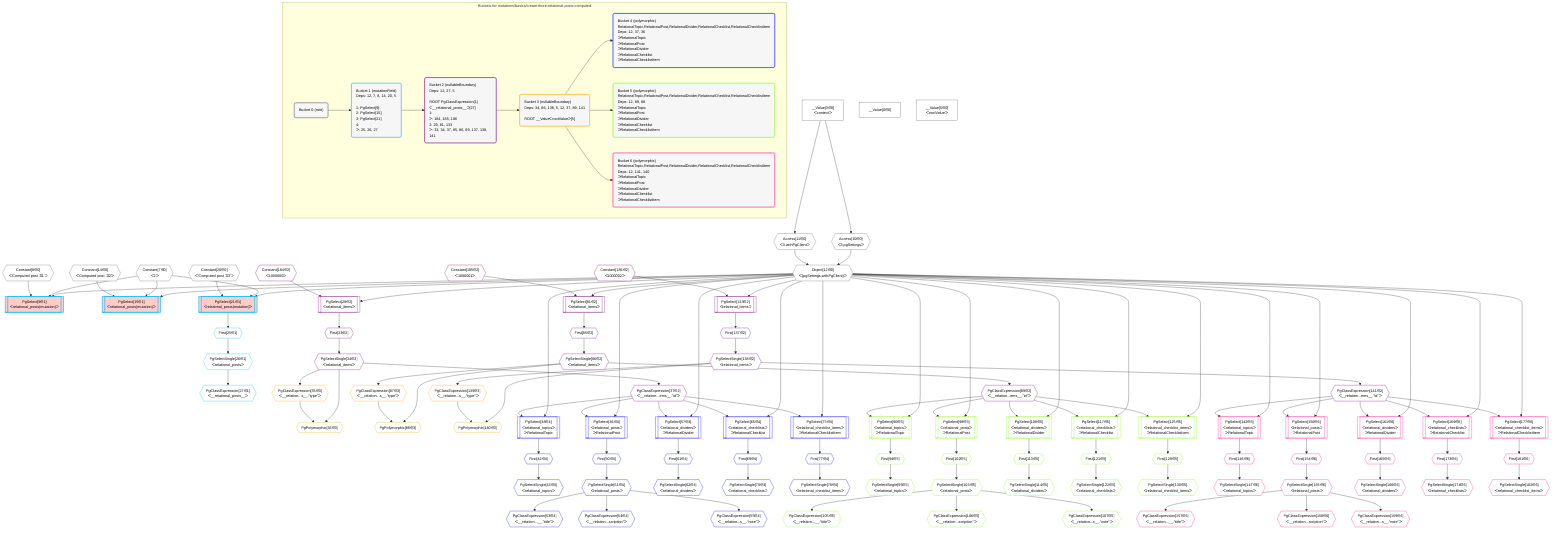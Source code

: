 %%{init: {'themeVariables': { 'fontSize': '12px'}}}%%
graph TD
    classDef path fill:#eee,stroke:#000,color:#000
    classDef plan fill:#fff,stroke-width:1px,color:#000
    classDef itemplan fill:#fff,stroke-width:2px,color:#000
    classDef unbatchedplan fill:#dff,stroke-width:1px,color:#000
    classDef sideeffectplan fill:#fcc,stroke-width:2px,color:#000
    classDef bucket fill:#f6f6f6,color:#000,stroke-width:2px,text-align:left


    %% plan dependencies
    Object12{{"Object[12∈0]<br />ᐸ{pgSettings,withPgClient}ᐳ"}}:::plan
    Access10{{"Access[10∈0]<br />ᐸ3.pgSettingsᐳ"}}:::plan
    Access11{{"Access[11∈0]<br />ᐸ3.withPgClientᐳ"}}:::plan
    Access10 & Access11 --> Object12
    __Value3["__Value[3∈0]<br />ᐸcontextᐳ"]:::plan
    __Value3 --> Access10
    __Value3 --> Access11
    __Value0["__Value[0∈0]"]:::plan
    __Value5["__Value[5∈0]<br />ᐸrootValueᐳ"]:::plan
    Constant7{{"Constant[7∈0]<br />ᐸ2ᐳ"}}:::plan
    Constant8{{"Constant[8∈0]<br />ᐸ'Computed post ꖛ1'ᐳ"}}:::plan
    Constant14{{"Constant[14∈0]<br />ᐸ'Computed post ꖛ2'ᐳ"}}:::plan
    Constant20{{"Constant[20∈0]<br />ᐸ'Computed post ꖛ3'ᐳ"}}:::plan
    PgSelect9[["PgSelect[9∈1]<br />ᐸrelational_posts(mutation)ᐳ"]]:::sideeffectplan
    Object12 & Constant7 & Constant8 --> PgSelect9
    PgSelect15[["PgSelect[15∈1]<br />ᐸrelational_posts(mutation)ᐳ"]]:::sideeffectplan
    Object12 & Constant7 & Constant14 --> PgSelect15
    PgSelect21[["PgSelect[21∈1]<br />ᐸrelational_posts(mutation)ᐳ"]]:::sideeffectplan
    Object12 & Constant7 & Constant20 --> PgSelect21
    First25{{"First[25∈1]"}}:::plan
    PgSelect21 --> First25
    PgSelectSingle26{{"PgSelectSingle[26∈1]<br />ᐸrelational_postsᐳ"}}:::plan
    First25 --> PgSelectSingle26
    PgClassExpression27{{"PgClassExpression[27∈1]<br />ᐸ__relational_posts__ᐳ"}}:::plan
    PgSelectSingle26 --> PgClassExpression27
    PgSelect29[["PgSelect[29∈2]<br />ᐸrelational_itemsᐳ"]]:::plan
    Constant184{{"Constant[184∈2]<br />ᐸ1000000ᐳ"}}:::plan
    Object12 & Constant184 --> PgSelect29
    PgSelect81[["PgSelect[81∈2]<br />ᐸrelational_itemsᐳ"]]:::plan
    Constant185{{"Constant[185∈2]<br />ᐸ1000001ᐳ"}}:::plan
    Object12 & Constant185 --> PgSelect81
    PgSelect133[["PgSelect[133∈2]<br />ᐸrelational_itemsᐳ"]]:::plan
    Constant186{{"Constant[186∈2]<br />ᐸ1000002ᐳ"}}:::plan
    Object12 & Constant186 --> PgSelect133
    First33{{"First[33∈2]"}}:::plan
    PgSelect29 --> First33
    PgSelectSingle34{{"PgSelectSingle[34∈2]<br />ᐸrelational_itemsᐳ"}}:::plan
    First33 --> PgSelectSingle34
    PgClassExpression37{{"PgClassExpression[37∈2]<br />ᐸ__relation...ems__.”id”ᐳ"}}:::plan
    PgSelectSingle34 --> PgClassExpression37
    First85{{"First[85∈2]"}}:::plan
    PgSelect81 --> First85
    PgSelectSingle86{{"PgSelectSingle[86∈2]<br />ᐸrelational_itemsᐳ"}}:::plan
    First85 --> PgSelectSingle86
    PgClassExpression89{{"PgClassExpression[89∈2]<br />ᐸ__relation...ems__.”id”ᐳ"}}:::plan
    PgSelectSingle86 --> PgClassExpression89
    First137{{"First[137∈2]"}}:::plan
    PgSelect133 --> First137
    PgSelectSingle138{{"PgSelectSingle[138∈2]<br />ᐸrelational_itemsᐳ"}}:::plan
    First137 --> PgSelectSingle138
    PgClassExpression141{{"PgClassExpression[141∈2]<br />ᐸ__relation...ems__.”id”ᐳ"}}:::plan
    PgSelectSingle138 --> PgClassExpression141
    PgPolymorphic36{{"PgPolymorphic[36∈3]"}}:::plan
    PgClassExpression35{{"PgClassExpression[35∈3]<br />ᐸ__relation...s__.”type”ᐳ"}}:::plan
    PgSelectSingle34 & PgClassExpression35 --> PgPolymorphic36
    PgPolymorphic88{{"PgPolymorphic[88∈3]"}}:::plan
    PgClassExpression87{{"PgClassExpression[87∈3]<br />ᐸ__relation...s__.”type”ᐳ"}}:::plan
    PgSelectSingle86 & PgClassExpression87 --> PgPolymorphic88
    PgPolymorphic140{{"PgPolymorphic[140∈3]"}}:::plan
    PgClassExpression139{{"PgClassExpression[139∈3]<br />ᐸ__relation...s__.”type”ᐳ"}}:::plan
    PgSelectSingle138 & PgClassExpression139 --> PgPolymorphic140
    PgSelectSingle34 --> PgClassExpression35
    PgSelectSingle86 --> PgClassExpression87
    PgSelectSingle138 --> PgClassExpression139
    PgSelect38[["PgSelect[38∈4]<br />ᐸrelational_topicsᐳ<br />ᐳRelationalTopic"]]:::plan
    Object12 & PgClassExpression37 --> PgSelect38
    PgSelect46[["PgSelect[46∈4]<br />ᐸrelational_postsᐳ<br />ᐳRelationalPost"]]:::plan
    Object12 & PgClassExpression37 --> PgSelect46
    PgSelect57[["PgSelect[57∈4]<br />ᐸrelational_dividersᐳ<br />ᐳRelationalDivider"]]:::plan
    Object12 & PgClassExpression37 --> PgSelect57
    PgSelect65[["PgSelect[65∈4]<br />ᐸrelational_checklistsᐳ<br />ᐳRelationalChecklist"]]:::plan
    Object12 & PgClassExpression37 --> PgSelect65
    PgSelect73[["PgSelect[73∈4]<br />ᐸrelational_checklist_itemsᐳ<br />ᐳRelationalChecklistItem"]]:::plan
    Object12 & PgClassExpression37 --> PgSelect73
    First42{{"First[42∈4]"}}:::plan
    PgSelect38 --> First42
    PgSelectSingle43{{"PgSelectSingle[43∈4]<br />ᐸrelational_topicsᐳ"}}:::plan
    First42 --> PgSelectSingle43
    First50{{"First[50∈4]"}}:::plan
    PgSelect46 --> First50
    PgSelectSingle51{{"PgSelectSingle[51∈4]<br />ᐸrelational_postsᐳ"}}:::plan
    First50 --> PgSelectSingle51
    PgClassExpression53{{"PgClassExpression[53∈4]<br />ᐸ__relation...__.”title”ᐳ"}}:::plan
    PgSelectSingle51 --> PgClassExpression53
    PgClassExpression54{{"PgClassExpression[54∈4]<br />ᐸ__relation...scription”ᐳ"}}:::plan
    PgSelectSingle51 --> PgClassExpression54
    PgClassExpression55{{"PgClassExpression[55∈4]<br />ᐸ__relation...s__.”note”ᐳ"}}:::plan
    PgSelectSingle51 --> PgClassExpression55
    First61{{"First[61∈4]"}}:::plan
    PgSelect57 --> First61
    PgSelectSingle62{{"PgSelectSingle[62∈4]<br />ᐸrelational_dividersᐳ"}}:::plan
    First61 --> PgSelectSingle62
    First69{{"First[69∈4]"}}:::plan
    PgSelect65 --> First69
    PgSelectSingle70{{"PgSelectSingle[70∈4]<br />ᐸrelational_checklistsᐳ"}}:::plan
    First69 --> PgSelectSingle70
    First77{{"First[77∈4]"}}:::plan
    PgSelect73 --> First77
    PgSelectSingle78{{"PgSelectSingle[78∈4]<br />ᐸrelational_checklist_itemsᐳ"}}:::plan
    First77 --> PgSelectSingle78
    PgSelect90[["PgSelect[90∈5]<br />ᐸrelational_topicsᐳ<br />ᐳRelationalTopic"]]:::plan
    Object12 & PgClassExpression89 --> PgSelect90
    PgSelect98[["PgSelect[98∈5]<br />ᐸrelational_postsᐳ<br />ᐳRelationalPost"]]:::plan
    Object12 & PgClassExpression89 --> PgSelect98
    PgSelect109[["PgSelect[109∈5]<br />ᐸrelational_dividersᐳ<br />ᐳRelationalDivider"]]:::plan
    Object12 & PgClassExpression89 --> PgSelect109
    PgSelect117[["PgSelect[117∈5]<br />ᐸrelational_checklistsᐳ<br />ᐳRelationalChecklist"]]:::plan
    Object12 & PgClassExpression89 --> PgSelect117
    PgSelect125[["PgSelect[125∈5]<br />ᐸrelational_checklist_itemsᐳ<br />ᐳRelationalChecklistItem"]]:::plan
    Object12 & PgClassExpression89 --> PgSelect125
    First94{{"First[94∈5]"}}:::plan
    PgSelect90 --> First94
    PgSelectSingle95{{"PgSelectSingle[95∈5]<br />ᐸrelational_topicsᐳ"}}:::plan
    First94 --> PgSelectSingle95
    First102{{"First[102∈5]"}}:::plan
    PgSelect98 --> First102
    PgSelectSingle103{{"PgSelectSingle[103∈5]<br />ᐸrelational_postsᐳ"}}:::plan
    First102 --> PgSelectSingle103
    PgClassExpression105{{"PgClassExpression[105∈5]<br />ᐸ__relation...__.”title”ᐳ"}}:::plan
    PgSelectSingle103 --> PgClassExpression105
    PgClassExpression106{{"PgClassExpression[106∈5]<br />ᐸ__relation...scription”ᐳ"}}:::plan
    PgSelectSingle103 --> PgClassExpression106
    PgClassExpression107{{"PgClassExpression[107∈5]<br />ᐸ__relation...s__.”note”ᐳ"}}:::plan
    PgSelectSingle103 --> PgClassExpression107
    First113{{"First[113∈5]"}}:::plan
    PgSelect109 --> First113
    PgSelectSingle114{{"PgSelectSingle[114∈5]<br />ᐸrelational_dividersᐳ"}}:::plan
    First113 --> PgSelectSingle114
    First121{{"First[121∈5]"}}:::plan
    PgSelect117 --> First121
    PgSelectSingle122{{"PgSelectSingle[122∈5]<br />ᐸrelational_checklistsᐳ"}}:::plan
    First121 --> PgSelectSingle122
    First129{{"First[129∈5]"}}:::plan
    PgSelect125 --> First129
    PgSelectSingle130{{"PgSelectSingle[130∈5]<br />ᐸrelational_checklist_itemsᐳ"}}:::plan
    First129 --> PgSelectSingle130
    PgSelect142[["PgSelect[142∈6]<br />ᐸrelational_topicsᐳ<br />ᐳRelationalTopic"]]:::plan
    Object12 & PgClassExpression141 --> PgSelect142
    PgSelect150[["PgSelect[150∈6]<br />ᐸrelational_postsᐳ<br />ᐳRelationalPost"]]:::plan
    Object12 & PgClassExpression141 --> PgSelect150
    PgSelect161[["PgSelect[161∈6]<br />ᐸrelational_dividersᐳ<br />ᐳRelationalDivider"]]:::plan
    Object12 & PgClassExpression141 --> PgSelect161
    PgSelect169[["PgSelect[169∈6]<br />ᐸrelational_checklistsᐳ<br />ᐳRelationalChecklist"]]:::plan
    Object12 & PgClassExpression141 --> PgSelect169
    PgSelect177[["PgSelect[177∈6]<br />ᐸrelational_checklist_itemsᐳ<br />ᐳRelationalChecklistItem"]]:::plan
    Object12 & PgClassExpression141 --> PgSelect177
    First146{{"First[146∈6]"}}:::plan
    PgSelect142 --> First146
    PgSelectSingle147{{"PgSelectSingle[147∈6]<br />ᐸrelational_topicsᐳ"}}:::plan
    First146 --> PgSelectSingle147
    First154{{"First[154∈6]"}}:::plan
    PgSelect150 --> First154
    PgSelectSingle155{{"PgSelectSingle[155∈6]<br />ᐸrelational_postsᐳ"}}:::plan
    First154 --> PgSelectSingle155
    PgClassExpression157{{"PgClassExpression[157∈6]<br />ᐸ__relation...__.”title”ᐳ"}}:::plan
    PgSelectSingle155 --> PgClassExpression157
    PgClassExpression158{{"PgClassExpression[158∈6]<br />ᐸ__relation...scription”ᐳ"}}:::plan
    PgSelectSingle155 --> PgClassExpression158
    PgClassExpression159{{"PgClassExpression[159∈6]<br />ᐸ__relation...s__.”note”ᐳ"}}:::plan
    PgSelectSingle155 --> PgClassExpression159
    First165{{"First[165∈6]"}}:::plan
    PgSelect161 --> First165
    PgSelectSingle166{{"PgSelectSingle[166∈6]<br />ᐸrelational_dividersᐳ"}}:::plan
    First165 --> PgSelectSingle166
    First173{{"First[173∈6]"}}:::plan
    PgSelect169 --> First173
    PgSelectSingle174{{"PgSelectSingle[174∈6]<br />ᐸrelational_checklistsᐳ"}}:::plan
    First173 --> PgSelectSingle174
    First181{{"First[181∈6]"}}:::plan
    PgSelect177 --> First181
    PgSelectSingle182{{"PgSelectSingle[182∈6]<br />ᐸrelational_checklist_itemsᐳ"}}:::plan
    First181 --> PgSelectSingle182

    %% define steps

    subgraph "Buckets for mutations/basics/create-three-relational-posts-computed"
    Bucket0("Bucket 0 (root)"):::bucket
    classDef bucket0 stroke:#696969
    class Bucket0,__Value0,__Value3,__Value5,Constant7,Constant8,Access10,Access11,Object12,Constant14,Constant20 bucket0
    Bucket1("Bucket 1 (mutationField)<br />Deps: 12, 7, 8, 14, 20, 5<br /><br />1: PgSelect[9]<br />2: PgSelect[15]<br />3: PgSelect[21]<br />4: <br />ᐳ: 25, 26, 27"):::bucket
    classDef bucket1 stroke:#00bfff
    class Bucket1,PgSelect9,PgSelect15,PgSelect21,First25,PgSelectSingle26,PgClassExpression27 bucket1
    Bucket2("Bucket 2 (nullableBoundary)<br />Deps: 12, 27, 5<br /><br />ROOT PgClassExpression{1}ᐸ__relational_posts__ᐳ[27]<br />1: <br />ᐳ: 184, 185, 186<br />2: 29, 81, 133<br />ᐳ: 33, 34, 37, 85, 86, 89, 137, 138, 141"):::bucket
    classDef bucket2 stroke:#7f007f
    class Bucket2,PgSelect29,First33,PgSelectSingle34,PgClassExpression37,PgSelect81,First85,PgSelectSingle86,PgClassExpression89,PgSelect133,First137,PgSelectSingle138,PgClassExpression141,Constant184,Constant185,Constant186 bucket2
    Bucket3("Bucket 3 (nullableBoundary)<br />Deps: 34, 86, 138, 5, 12, 37, 89, 141<br /><br />ROOT __ValueᐸrootValueᐳ[5]"):::bucket
    classDef bucket3 stroke:#ffa500
    class Bucket3,PgClassExpression35,PgPolymorphic36,PgClassExpression87,PgPolymorphic88,PgClassExpression139,PgPolymorphic140 bucket3
    Bucket4("Bucket 4 (polymorphic)<br />RelationalTopic,RelationalPost,RelationalDivider,RelationalChecklist,RelationalChecklistItem<br />Deps: 12, 37, 36<br />ᐳRelationalTopic<br />ᐳRelationalPost<br />ᐳRelationalDivider<br />ᐳRelationalChecklist<br />ᐳRelationalChecklistItem"):::bucket
    classDef bucket4 stroke:#0000ff
    class Bucket4,PgSelect38,First42,PgSelectSingle43,PgSelect46,First50,PgSelectSingle51,PgClassExpression53,PgClassExpression54,PgClassExpression55,PgSelect57,First61,PgSelectSingle62,PgSelect65,First69,PgSelectSingle70,PgSelect73,First77,PgSelectSingle78 bucket4
    Bucket5("Bucket 5 (polymorphic)<br />RelationalTopic,RelationalPost,RelationalDivider,RelationalChecklist,RelationalChecklistItem<br />Deps: 12, 89, 88<br />ᐳRelationalTopic<br />ᐳRelationalPost<br />ᐳRelationalDivider<br />ᐳRelationalChecklist<br />ᐳRelationalChecklistItem"):::bucket
    classDef bucket5 stroke:#7fff00
    class Bucket5,PgSelect90,First94,PgSelectSingle95,PgSelect98,First102,PgSelectSingle103,PgClassExpression105,PgClassExpression106,PgClassExpression107,PgSelect109,First113,PgSelectSingle114,PgSelect117,First121,PgSelectSingle122,PgSelect125,First129,PgSelectSingle130 bucket5
    Bucket6("Bucket 6 (polymorphic)<br />RelationalTopic,RelationalPost,RelationalDivider,RelationalChecklist,RelationalChecklistItem<br />Deps: 12, 141, 140<br />ᐳRelationalTopic<br />ᐳRelationalPost<br />ᐳRelationalDivider<br />ᐳRelationalChecklist<br />ᐳRelationalChecklistItem"):::bucket
    classDef bucket6 stroke:#ff1493
    class Bucket6,PgSelect142,First146,PgSelectSingle147,PgSelect150,First154,PgSelectSingle155,PgClassExpression157,PgClassExpression158,PgClassExpression159,PgSelect161,First165,PgSelectSingle166,PgSelect169,First173,PgSelectSingle174,PgSelect177,First181,PgSelectSingle182 bucket6
    Bucket0 --> Bucket1
    Bucket1 --> Bucket2
    Bucket2 --> Bucket3
    Bucket3 --> Bucket4 & Bucket5 & Bucket6
    end